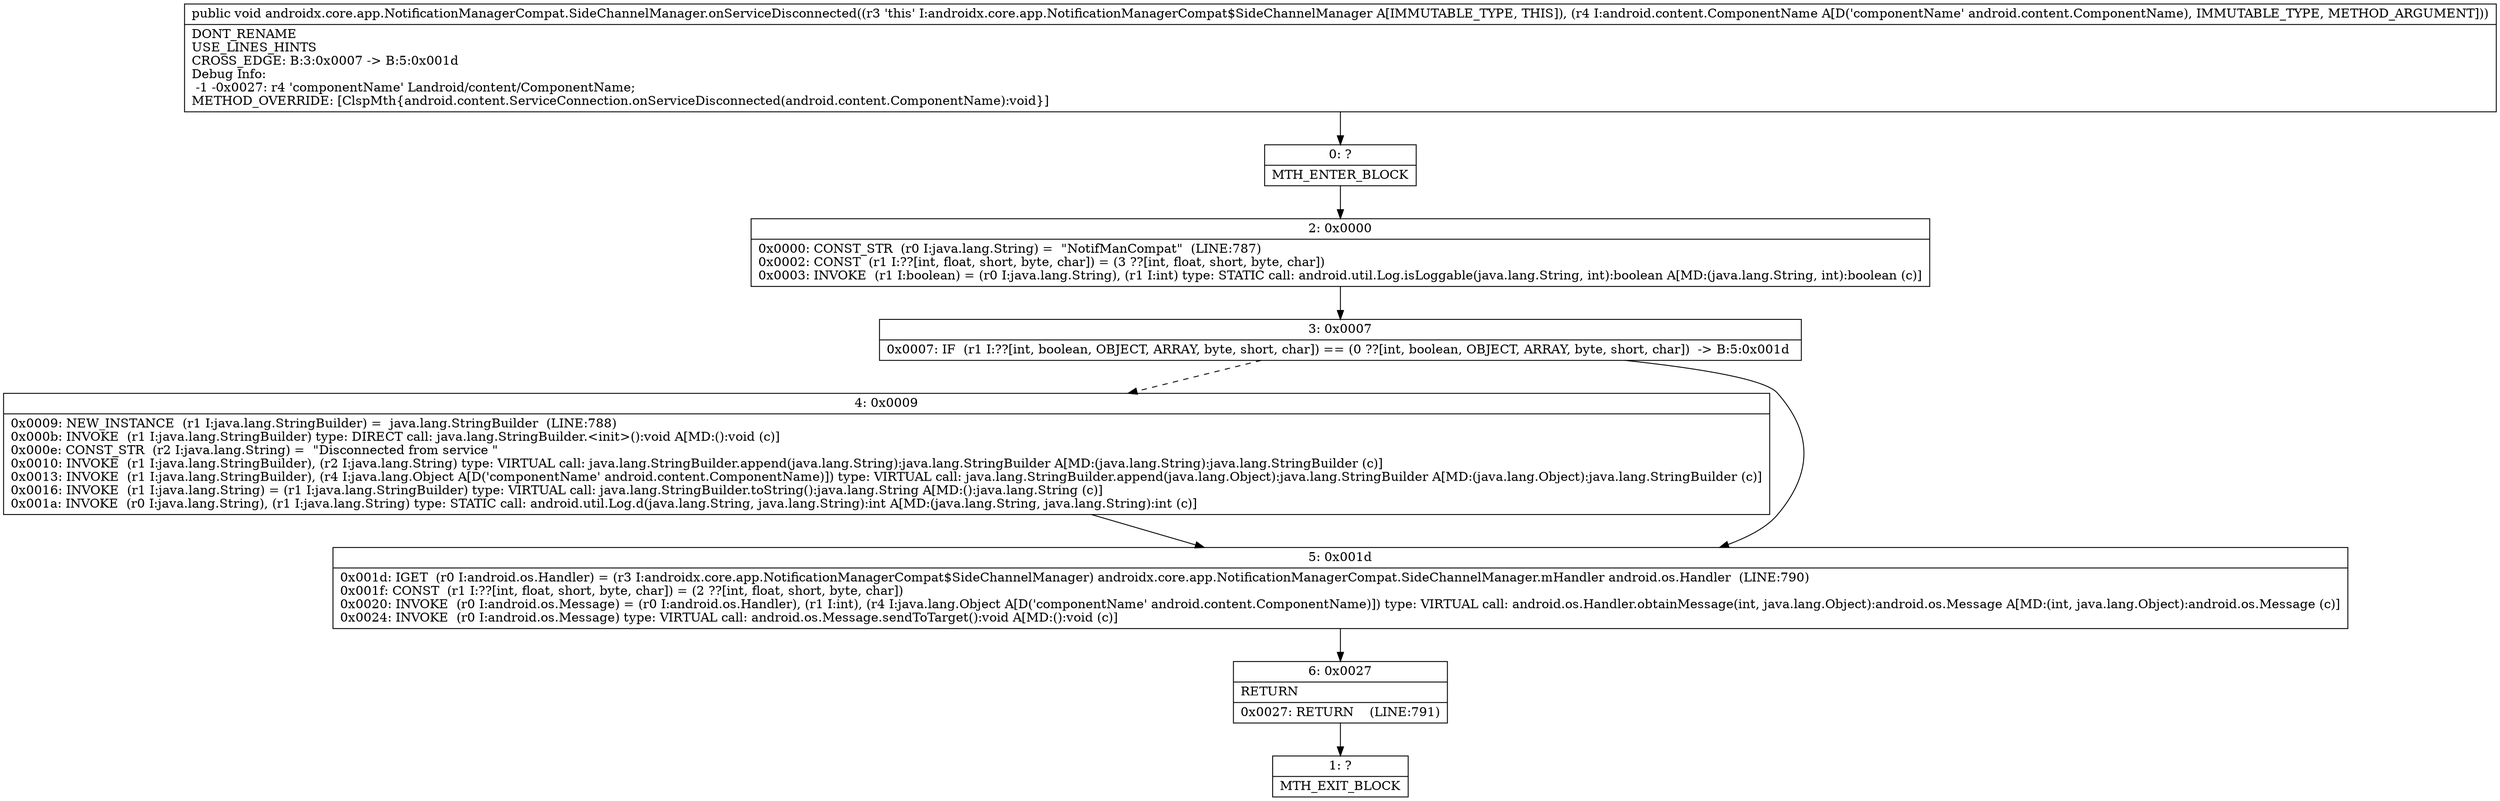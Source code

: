 digraph "CFG forandroidx.core.app.NotificationManagerCompat.SideChannelManager.onServiceDisconnected(Landroid\/content\/ComponentName;)V" {
Node_0 [shape=record,label="{0\:\ ?|MTH_ENTER_BLOCK\l}"];
Node_2 [shape=record,label="{2\:\ 0x0000|0x0000: CONST_STR  (r0 I:java.lang.String) =  \"NotifManCompat\"  (LINE:787)\l0x0002: CONST  (r1 I:??[int, float, short, byte, char]) = (3 ??[int, float, short, byte, char]) \l0x0003: INVOKE  (r1 I:boolean) = (r0 I:java.lang.String), (r1 I:int) type: STATIC call: android.util.Log.isLoggable(java.lang.String, int):boolean A[MD:(java.lang.String, int):boolean (c)]\l}"];
Node_3 [shape=record,label="{3\:\ 0x0007|0x0007: IF  (r1 I:??[int, boolean, OBJECT, ARRAY, byte, short, char]) == (0 ??[int, boolean, OBJECT, ARRAY, byte, short, char])  \-\> B:5:0x001d \l}"];
Node_4 [shape=record,label="{4\:\ 0x0009|0x0009: NEW_INSTANCE  (r1 I:java.lang.StringBuilder) =  java.lang.StringBuilder  (LINE:788)\l0x000b: INVOKE  (r1 I:java.lang.StringBuilder) type: DIRECT call: java.lang.StringBuilder.\<init\>():void A[MD:():void (c)]\l0x000e: CONST_STR  (r2 I:java.lang.String) =  \"Disconnected from service \" \l0x0010: INVOKE  (r1 I:java.lang.StringBuilder), (r2 I:java.lang.String) type: VIRTUAL call: java.lang.StringBuilder.append(java.lang.String):java.lang.StringBuilder A[MD:(java.lang.String):java.lang.StringBuilder (c)]\l0x0013: INVOKE  (r1 I:java.lang.StringBuilder), (r4 I:java.lang.Object A[D('componentName' android.content.ComponentName)]) type: VIRTUAL call: java.lang.StringBuilder.append(java.lang.Object):java.lang.StringBuilder A[MD:(java.lang.Object):java.lang.StringBuilder (c)]\l0x0016: INVOKE  (r1 I:java.lang.String) = (r1 I:java.lang.StringBuilder) type: VIRTUAL call: java.lang.StringBuilder.toString():java.lang.String A[MD:():java.lang.String (c)]\l0x001a: INVOKE  (r0 I:java.lang.String), (r1 I:java.lang.String) type: STATIC call: android.util.Log.d(java.lang.String, java.lang.String):int A[MD:(java.lang.String, java.lang.String):int (c)]\l}"];
Node_5 [shape=record,label="{5\:\ 0x001d|0x001d: IGET  (r0 I:android.os.Handler) = (r3 I:androidx.core.app.NotificationManagerCompat$SideChannelManager) androidx.core.app.NotificationManagerCompat.SideChannelManager.mHandler android.os.Handler  (LINE:790)\l0x001f: CONST  (r1 I:??[int, float, short, byte, char]) = (2 ??[int, float, short, byte, char]) \l0x0020: INVOKE  (r0 I:android.os.Message) = (r0 I:android.os.Handler), (r1 I:int), (r4 I:java.lang.Object A[D('componentName' android.content.ComponentName)]) type: VIRTUAL call: android.os.Handler.obtainMessage(int, java.lang.Object):android.os.Message A[MD:(int, java.lang.Object):android.os.Message (c)]\l0x0024: INVOKE  (r0 I:android.os.Message) type: VIRTUAL call: android.os.Message.sendToTarget():void A[MD:():void (c)]\l}"];
Node_6 [shape=record,label="{6\:\ 0x0027|RETURN\l|0x0027: RETURN    (LINE:791)\l}"];
Node_1 [shape=record,label="{1\:\ ?|MTH_EXIT_BLOCK\l}"];
MethodNode[shape=record,label="{public void androidx.core.app.NotificationManagerCompat.SideChannelManager.onServiceDisconnected((r3 'this' I:androidx.core.app.NotificationManagerCompat$SideChannelManager A[IMMUTABLE_TYPE, THIS]), (r4 I:android.content.ComponentName A[D('componentName' android.content.ComponentName), IMMUTABLE_TYPE, METHOD_ARGUMENT]))  | DONT_RENAME\lUSE_LINES_HINTS\lCROSS_EDGE: B:3:0x0007 \-\> B:5:0x001d\lDebug Info:\l  \-1 \-0x0027: r4 'componentName' Landroid\/content\/ComponentName;\lMETHOD_OVERRIDE: [ClspMth\{android.content.ServiceConnection.onServiceDisconnected(android.content.ComponentName):void\}]\l}"];
MethodNode -> Node_0;Node_0 -> Node_2;
Node_2 -> Node_3;
Node_3 -> Node_4[style=dashed];
Node_3 -> Node_5;
Node_4 -> Node_5;
Node_5 -> Node_6;
Node_6 -> Node_1;
}

